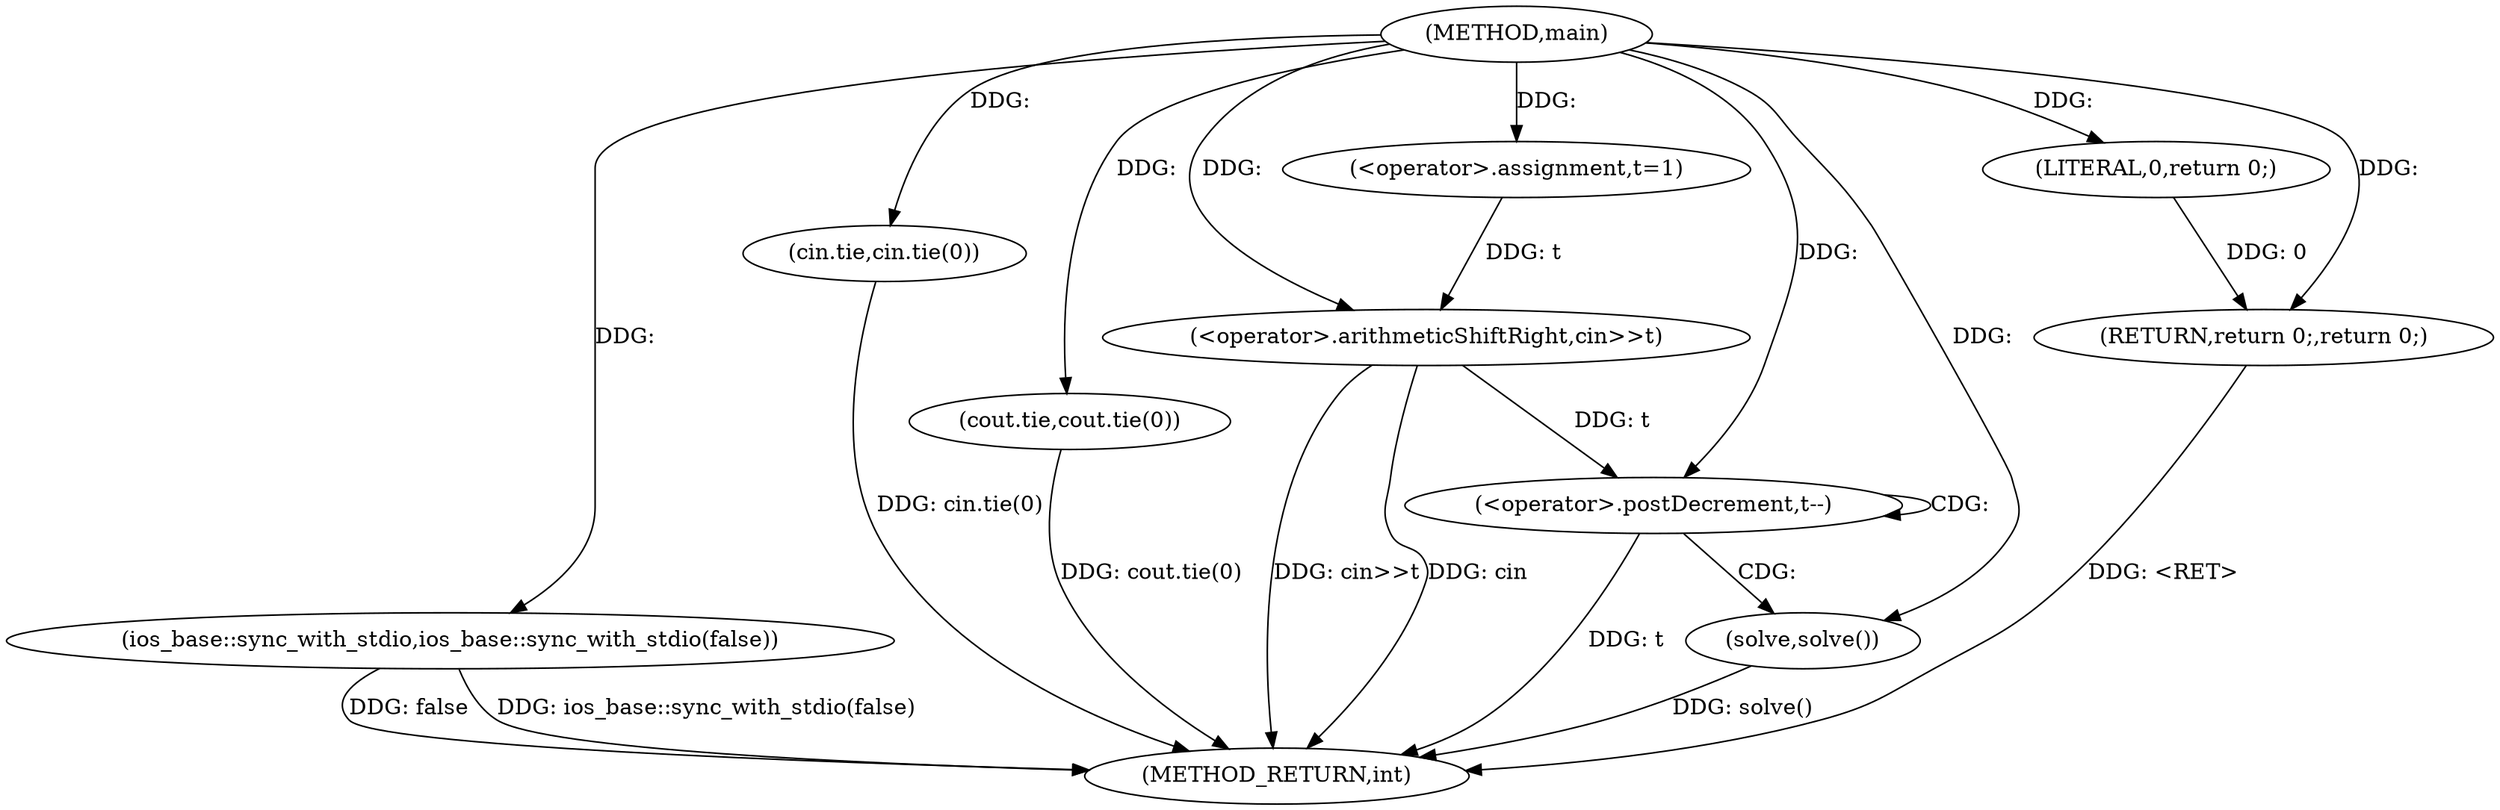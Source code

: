 digraph "main" {  
"1000712" [label = "(METHOD,main)" ]
"1000734" [label = "(METHOD_RETURN,int)" ]
"1000714" [label = "(ios_base::sync_with_stdio,ios_base::sync_with_stdio(false))" ]
"1000716" [label = "(cin.tie,cin.tie(0))" ]
"1000718" [label = "(cout.tie,cout.tie(0))" ]
"1000721" [label = "(<operator>.assignment,t=1)" ]
"1000724" [label = "(<operator>.arithmeticShiftRight,cin>>t)" ]
"1000732" [label = "(RETURN,return 0;,return 0;)" ]
"1000728" [label = "(<operator>.postDecrement,t--)" ]
"1000733" [label = "(LITERAL,0,return 0;)" ]
"1000731" [label = "(solve,solve())" ]
  "1000714" -> "1000734"  [ label = "DDG: ios_base::sync_with_stdio(false)"] 
  "1000716" -> "1000734"  [ label = "DDG: cin.tie(0)"] 
  "1000718" -> "1000734"  [ label = "DDG: cout.tie(0)"] 
  "1000724" -> "1000734"  [ label = "DDG: cin>>t"] 
  "1000728" -> "1000734"  [ label = "DDG: t"] 
  "1000731" -> "1000734"  [ label = "DDG: solve()"] 
  "1000732" -> "1000734"  [ label = "DDG: <RET>"] 
  "1000724" -> "1000734"  [ label = "DDG: cin"] 
  "1000714" -> "1000734"  [ label = "DDG: false"] 
  "1000712" -> "1000721"  [ label = "DDG: "] 
  "1000733" -> "1000732"  [ label = "DDG: 0"] 
  "1000712" -> "1000732"  [ label = "DDG: "] 
  "1000712" -> "1000714"  [ label = "DDG: "] 
  "1000712" -> "1000716"  [ label = "DDG: "] 
  "1000712" -> "1000718"  [ label = "DDG: "] 
  "1000712" -> "1000724"  [ label = "DDG: "] 
  "1000721" -> "1000724"  [ label = "DDG: t"] 
  "1000712" -> "1000733"  [ label = "DDG: "] 
  "1000724" -> "1000728"  [ label = "DDG: t"] 
  "1000712" -> "1000728"  [ label = "DDG: "] 
  "1000712" -> "1000731"  [ label = "DDG: "] 
  "1000728" -> "1000731"  [ label = "CDG: "] 
  "1000728" -> "1000728"  [ label = "CDG: "] 
}
